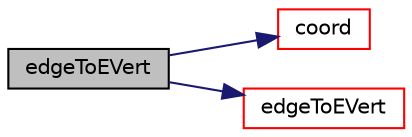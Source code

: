 digraph "edgeToEVert"
{
  bgcolor="transparent";
  edge [fontname="Helvetica",fontsize="10",labelfontname="Helvetica",labelfontsize="10"];
  node [fontname="Helvetica",fontsize="10",shape=record];
  rankdir="LR";
  Node1 [label="edgeToEVert",height=0.2,width=0.4,color="black", fillcolor="grey75", style="filled", fontcolor="black"];
  Node1 -> Node2 [color="midnightblue",fontsize="10",style="solid",fontname="Helvetica"];
  Node2 [label="coord",height=0.2,width=0.4,color="red",URL="$a00630.html#a272d10ee27ddbd3a20bccfc71015fb18",tooltip="Return coordinate of cut (uses weight if edgeCut) "];
  Node1 -> Node3 [color="midnightblue",fontsize="10",style="solid",fontname="Helvetica"];
  Node3 [label="edgeToEVert",height=0.2,width=0.4,color="red",URL="$a00630.html#a1e202b1ab8a96e5fbd02958e29524d24",tooltip="Convert edgeI to eVert. "];
}
